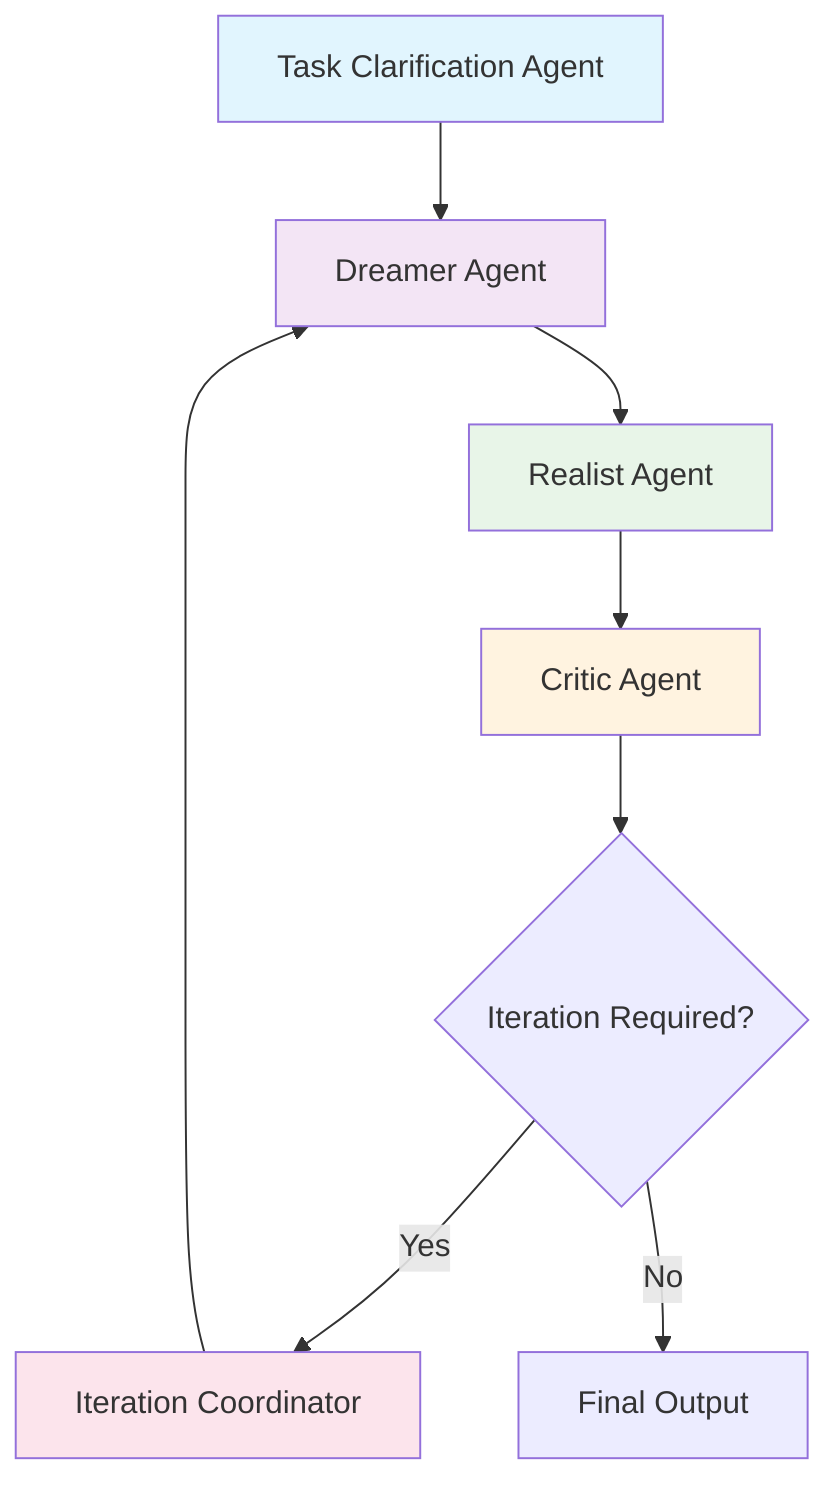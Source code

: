 graph TD
    A[Task Clarification Agent] --> B[Dreamer Agent]
    B --> C[Realist Agent]
    C --> D[Critic Agent]
    D --> E{Iteration Required?}
    E -->|Yes| F[Iteration Coordinator]
    F --> B
    E -->|No| G[Final Output]
    
    style A fill:#e1f5fe
    style B fill:#f3e5f5
    style C fill:#e8f5e8
    style D fill:#fff3e0
    style F fill:#fce4ec